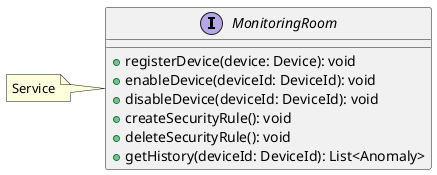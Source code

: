 @startuml

!startsub MonitoringRoot

interface MonitoringRoom {
  + registerDevice(device: Device): void
  + enableDevice(deviceId: DeviceId): void
  + disableDevice(deviceId: DeviceId): void
  + createSecurityRule(): void
  + deleteSecurityRule(): void
  + getHistory(deviceId: DeviceId): List<Anomaly>
}
!endsub MonitoringRoot
note left: Service




@enduml
